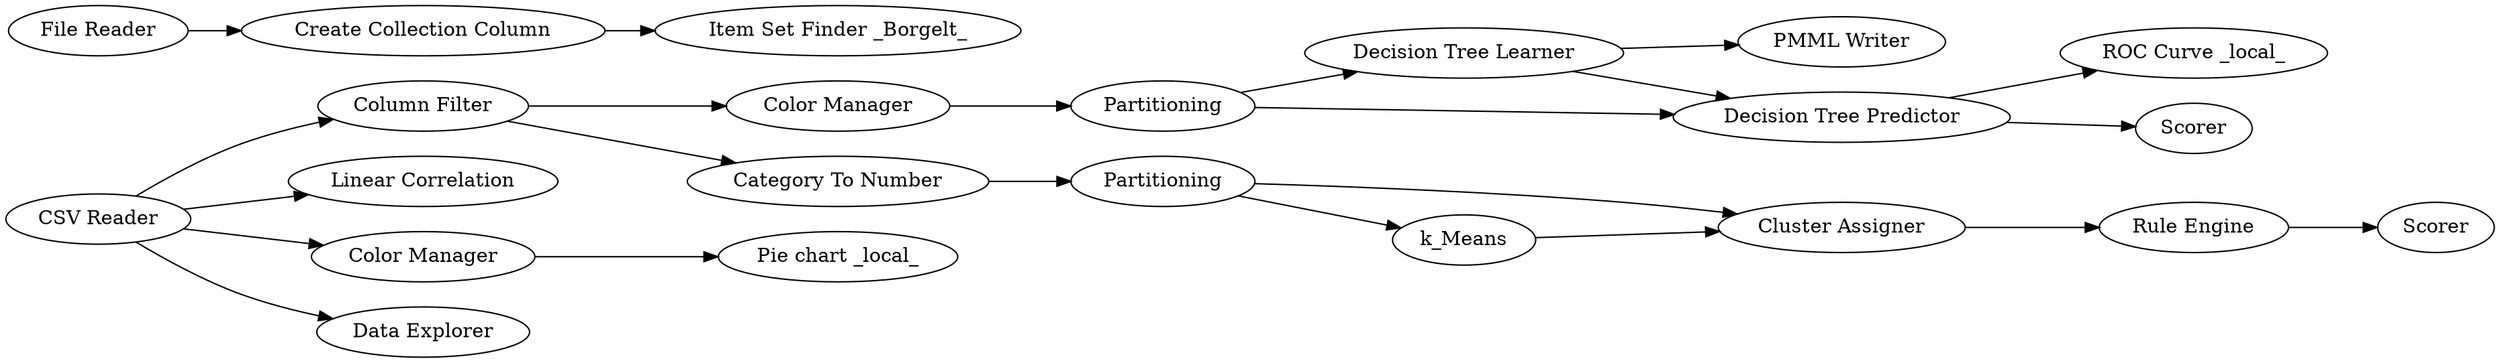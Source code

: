digraph {
	7 -> 8
	8 -> 13
	8 -> 9
	1 -> 6
	21 -> 22
	22 -> 23
	1 -> 4
	18 -> 19
	1 -> 2
	17 -> 18
	16 -> 18
	14 -> 7
	15 -> 16
	6 -> 15
	9 -> 12
	9 -> 10
	6 -> 14
	7 -> 9
	19 -> 20
	2 -> 3
	16 -> 17
	1 -> 5
	7 [label=Partitioning]
	9 [label="Decision Tree Predictor"]
	18 [label="Cluster Assigner"]
	21 [label="File Reader"]
	8 [label="Decision Tree Learner"]
	17 [label=k_Means]
	3 [label="Pie chart _local_"]
	19 [label="Rule Engine"]
	6 [label="Column Filter"]
	15 [label="Category To Number"]
	12 [label="ROC Curve _local_"]
	10 [label=Scorer]
	16 [label=Partitioning]
	1 [label="CSV Reader"]
	22 [label="Create Collection Column"]
	23 [label="Item Set Finder _Borgelt_"]
	4 [label="Linear Correlation"]
	14 [label="Color Manager"]
	5 [label="Data Explorer"]
	13 [label="PMML Writer"]
	20 [label=Scorer]
	2 [label="Color Manager"]
	rankdir=LR
}
